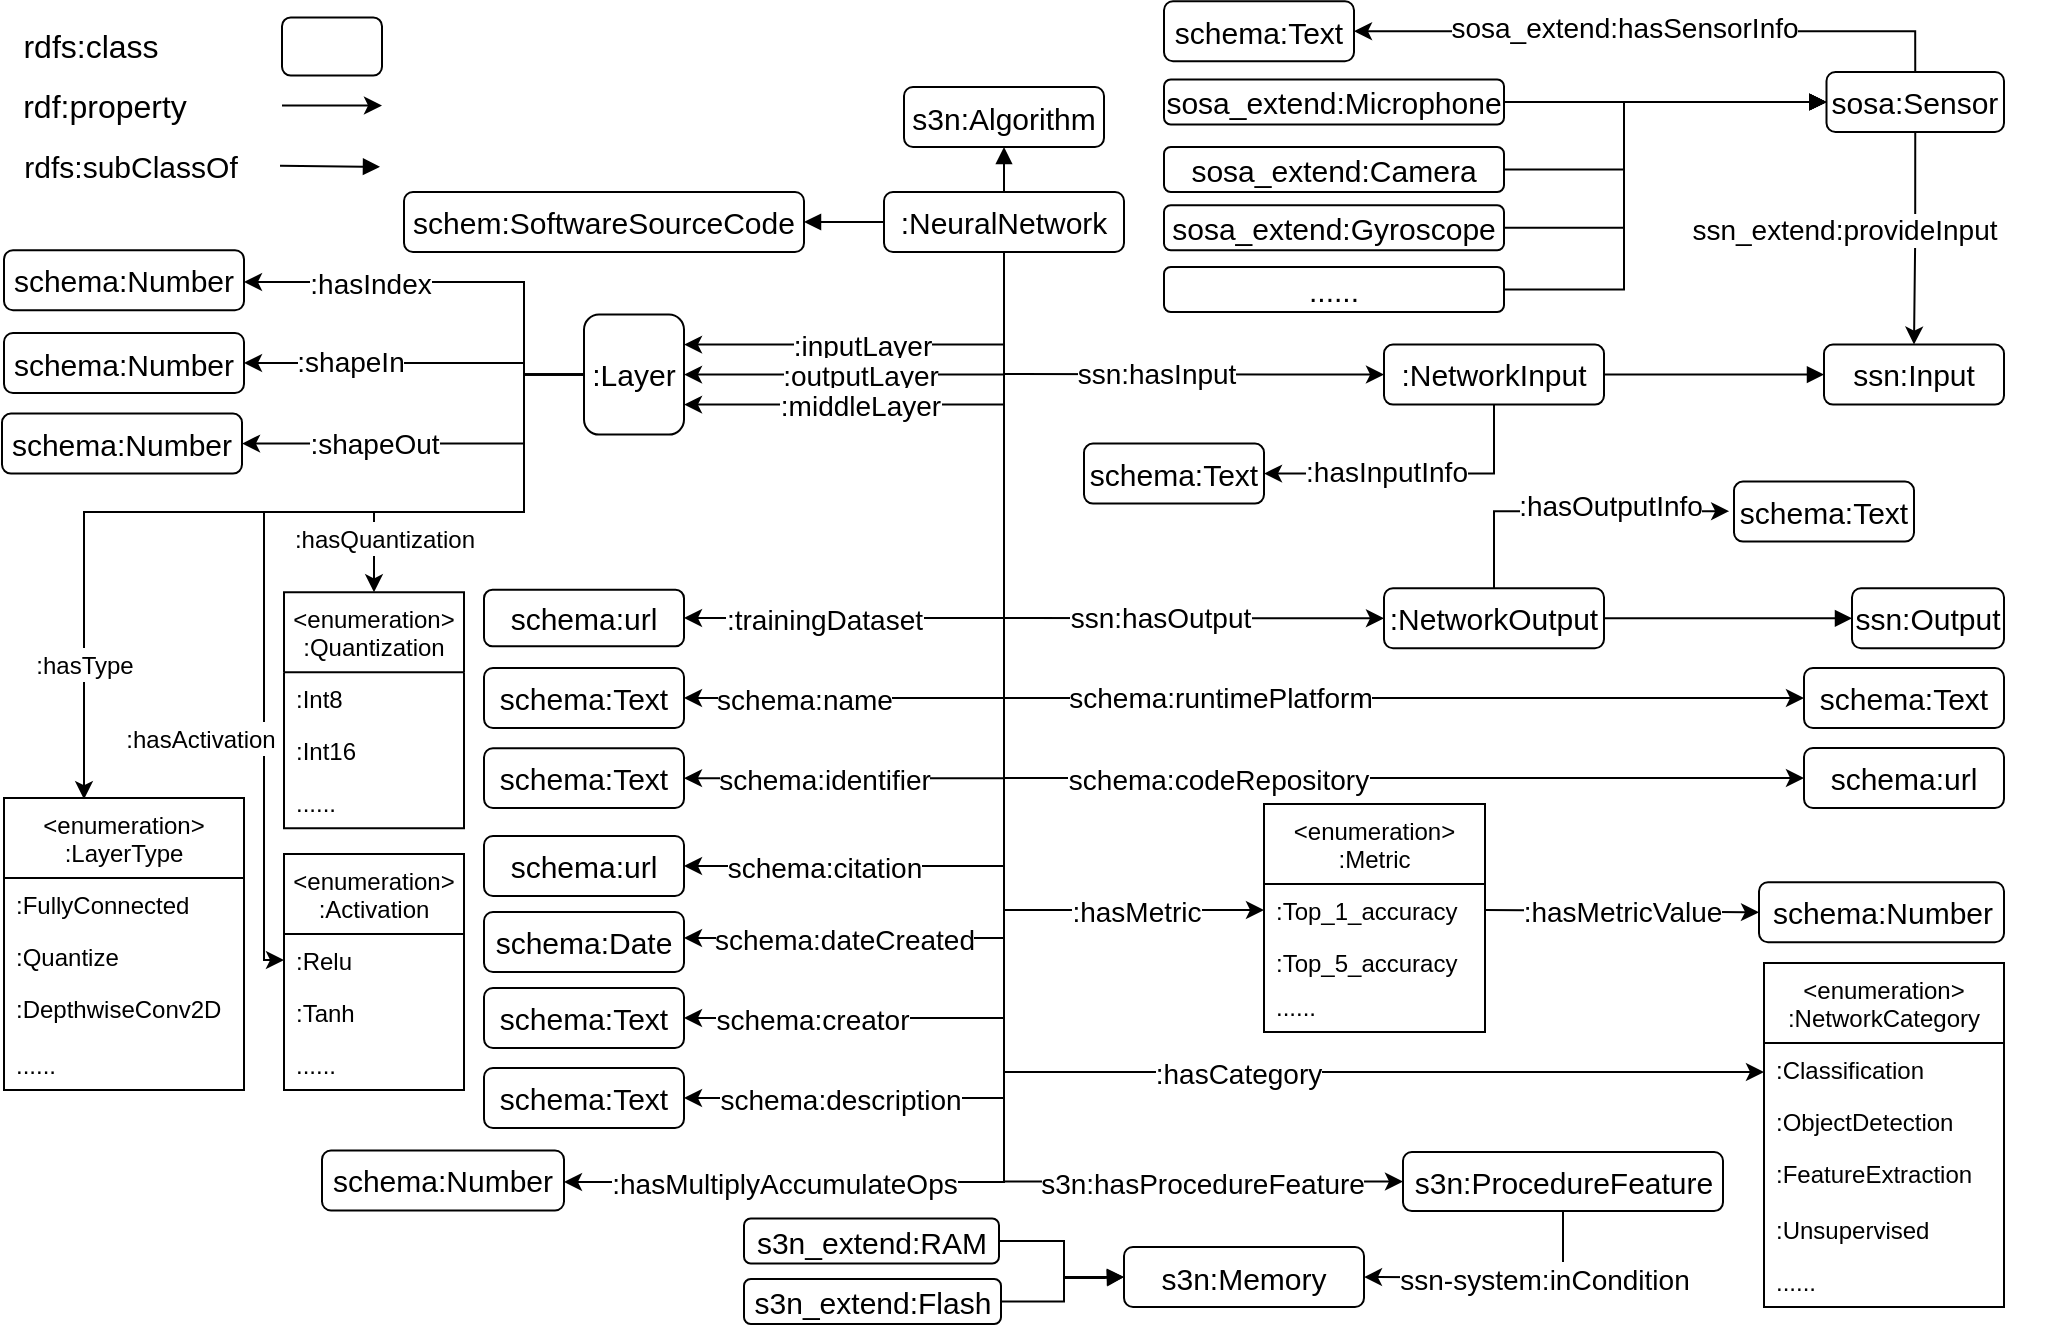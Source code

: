 <mxfile version="15.9.4" type="github">
  <diagram id="uV-LiDX_3luVWXQ_N6UU" name="Page-1">
    <mxGraphModel dx="2555" dy="744" grid="1" gridSize="10" guides="1" tooltips="1" connect="1" arrows="1" fold="1" page="1" pageScale="1" pageWidth="850" pageHeight="1100" math="0" shadow="0">
      <root>
        <mxCell id="0" />
        <mxCell id="1" parent="0" />
        <mxCell id="5j0TbUP-GXuLhpRAQQWD-1" value="s3n:Algorithm" style="rounded=1;whiteSpace=wrap;html=1;fontSize=15;" parent="1" vertex="1">
          <mxGeometry x="10" y="237.51" width="100" height="30" as="geometry" />
        </mxCell>
        <mxCell id="5j0TbUP-GXuLhpRAQQWD-2" value="&lt;font style=&quot;font-size: 14px&quot;&gt;schema:name&lt;/font&gt;" style="edgeStyle=orthogonalEdgeStyle;rounded=0;orthogonalLoop=1;jettySize=auto;html=1;exitX=0.5;exitY=1;exitDx=0;exitDy=0;fontSize=15;entryX=1;entryY=0.5;entryDx=0;entryDy=0;" parent="1" target="5j0TbUP-GXuLhpRAQQWD-20" edge="1">
          <mxGeometry x="0.671" relative="1" as="geometry">
            <mxPoint x="-90" y="503" as="targetPoint" />
            <Array as="points">
              <mxPoint x="60" y="543" />
            </Array>
            <mxPoint as="offset" />
            <mxPoint x="60" y="338.0" as="sourcePoint" />
          </mxGeometry>
        </mxCell>
        <mxCell id="5j0TbUP-GXuLhpRAQQWD-3" value="&lt;font style=&quot;font-size: 14px&quot;&gt;:trainingDataset&lt;/font&gt;" style="edgeStyle=orthogonalEdgeStyle;rounded=0;orthogonalLoop=1;jettySize=auto;html=1;exitX=0.5;exitY=1;exitDx=0;exitDy=0;entryX=1;entryY=0.5;entryDx=0;entryDy=0;fontSize=15;" parent="1" target="5j0TbUP-GXuLhpRAQQWD-21" edge="1">
          <mxGeometry x="0.569" relative="1" as="geometry">
            <mxPoint x="60" y="748" as="targetPoint" />
            <mxPoint as="offset" />
            <mxPoint x="60" y="338.0" as="sourcePoint" />
            <Array as="points">
              <mxPoint x="60" y="503" />
            </Array>
          </mxGeometry>
        </mxCell>
        <mxCell id="5j0TbUP-GXuLhpRAQQWD-5" value="&lt;font style=&quot;font-size: 14px&quot;&gt;:inputLayer&lt;/font&gt;" style="edgeStyle=orthogonalEdgeStyle;rounded=0;orthogonalLoop=1;jettySize=auto;html=1;exitX=0.5;exitY=1;exitDx=0;exitDy=0;entryX=1;entryY=0.25;entryDx=0;entryDy=0;fontSize=15;" parent="1" source="5j0TbUP-GXuLhpRAQQWD-15" target="5j0TbUP-GXuLhpRAQQWD-17" edge="1">
          <mxGeometry x="0.135" relative="1" as="geometry">
            <mxPoint as="offset" />
          </mxGeometry>
        </mxCell>
        <mxCell id="5j0TbUP-GXuLhpRAQQWD-6" value="&lt;font style=&quot;font-size: 14px&quot;&gt;:outputLayer&lt;/font&gt;" style="edgeStyle=orthogonalEdgeStyle;rounded=0;orthogonalLoop=1;jettySize=auto;html=1;exitX=0.5;exitY=1;exitDx=0;exitDy=0;entryX=1;entryY=0.5;entryDx=0;entryDy=0;fontSize=15;" parent="1" source="5j0TbUP-GXuLhpRAQQWD-15" target="5j0TbUP-GXuLhpRAQQWD-17" edge="1">
          <mxGeometry x="0.2" relative="1" as="geometry">
            <mxPoint x="-250" y="400" as="targetPoint" />
            <mxPoint as="offset" />
          </mxGeometry>
        </mxCell>
        <mxCell id="5j0TbUP-GXuLhpRAQQWD-7" value="&lt;font style=&quot;font-size: 14px&quot;&gt;:middleLayer&lt;/font&gt;" style="edgeStyle=orthogonalEdgeStyle;rounded=0;orthogonalLoop=1;jettySize=auto;html=1;exitX=0.5;exitY=1;exitDx=0;exitDy=0;entryX=1;entryY=0.75;entryDx=0;entryDy=0;fontSize=15;" parent="1" source="5j0TbUP-GXuLhpRAQQWD-15" target="5j0TbUP-GXuLhpRAQQWD-17" edge="1">
          <mxGeometry x="0.256" relative="1" as="geometry">
            <mxPoint as="offset" />
          </mxGeometry>
        </mxCell>
        <mxCell id="5j0TbUP-GXuLhpRAQQWD-11" value="&lt;font style=&quot;font-size: 14px&quot;&gt;s3n:hasProcedureFeature&lt;/font&gt;" style="edgeStyle=orthogonalEdgeStyle;rounded=0;orthogonalLoop=1;jettySize=auto;html=1;exitX=0.5;exitY=1;exitDx=0;exitDy=0;fontSize=15;endArrow=classic;endFill=1;entryX=0;entryY=0.5;entryDx=0;entryDy=0;" parent="1" source="5j0TbUP-GXuLhpRAQQWD-15" target="5j0TbUP-GXuLhpRAQQWD-171" edge="1">
          <mxGeometry x="0.696" relative="1" as="geometry">
            <mxPoint x="190" y="820" as="targetPoint" />
            <mxPoint as="offset" />
          </mxGeometry>
        </mxCell>
        <mxCell id="5j0TbUP-GXuLhpRAQQWD-12" style="edgeStyle=orthogonalEdgeStyle;rounded=0;orthogonalLoop=1;jettySize=auto;html=1;exitX=0.5;exitY=0;exitDx=0;exitDy=0;entryX=0.5;entryY=1;entryDx=0;entryDy=0;fontSize=15;endArrow=block;endFill=1;" parent="1" source="5j0TbUP-GXuLhpRAQQWD-15" target="5j0TbUP-GXuLhpRAQQWD-1" edge="1">
          <mxGeometry relative="1" as="geometry">
            <Array as="points">
              <mxPoint x="60" y="280" />
              <mxPoint x="60" y="280" />
            </Array>
          </mxGeometry>
        </mxCell>
        <mxCell id="1VmDpu4pkAnbtlpNZlza-61" style="edgeStyle=orthogonalEdgeStyle;rounded=0;orthogonalLoop=1;jettySize=auto;html=1;exitX=0.5;exitY=1;exitDx=0;exitDy=0;entryX=0;entryY=0.5;entryDx=0;entryDy=0;" parent="1" source="5j0TbUP-GXuLhpRAQQWD-15" target="1VmDpu4pkAnbtlpNZlza-60" edge="1">
          <mxGeometry relative="1" as="geometry" />
        </mxCell>
        <mxCell id="1VmDpu4pkAnbtlpNZlza-62" value="&lt;font style=&quot;font-size: 14px&quot;&gt;schema:runtimePlatform&lt;/font&gt;" style="edgeLabel;html=1;align=center;verticalAlign=middle;resizable=0;points=[];" parent="1VmDpu4pkAnbtlpNZlza-61" vertex="1" connectable="0">
          <mxGeometry x="0.662" y="-2" relative="1" as="geometry">
            <mxPoint x="-187" y="-2" as="offset" />
          </mxGeometry>
        </mxCell>
        <mxCell id="5j0TbUP-GXuLhpRAQQWD-15" value=":NeuralNetwork" style="rounded=1;whiteSpace=wrap;html=1;fontSize=15;" parent="1" vertex="1">
          <mxGeometry y="290" width="120" height="30" as="geometry" />
        </mxCell>
        <mxCell id="1VmDpu4pkAnbtlpNZlza-74" value="" style="edgeStyle=orthogonalEdgeStyle;rounded=0;orthogonalLoop=1;jettySize=auto;html=1;exitX=0;exitY=0.5;exitDx=0;exitDy=0;entryX=0.5;entryY=0;entryDx=0;entryDy=0;fontSize=14;" parent="1" source="5j0TbUP-GXuLhpRAQQWD-17" target="1VmDpu4pkAnbtlpNZlza-30" edge="1">
          <mxGeometry x="-0.066" y="100" relative="1" as="geometry">
            <Array as="points">
              <mxPoint x="-180" y="381" />
              <mxPoint x="-180" y="450" />
              <mxPoint x="-255" y="450" />
            </Array>
            <mxPoint as="offset" />
          </mxGeometry>
        </mxCell>
        <mxCell id="1VmDpu4pkAnbtlpNZlza-75" style="edgeStyle=orthogonalEdgeStyle;rounded=0;orthogonalLoop=1;jettySize=auto;html=1;exitX=0;exitY=0.5;exitDx=0;exitDy=0;fontSize=14;entryX=0.337;entryY=0.004;entryDx=0;entryDy=0;entryPerimeter=0;" parent="1" source="5j0TbUP-GXuLhpRAQQWD-17" target="1VmDpu4pkAnbtlpNZlza-34" edge="1">
          <mxGeometry relative="1" as="geometry">
            <mxPoint x="-360" y="570" as="targetPoint" />
            <Array as="points">
              <mxPoint x="-180" y="381" />
              <mxPoint x="-180" y="450" />
              <mxPoint x="-400" y="450" />
              <mxPoint x="-400" y="594" />
            </Array>
            <mxPoint x="-150" y="351.31" as="sourcePoint" />
          </mxGeometry>
        </mxCell>
        <mxCell id="1VmDpu4pkAnbtlpNZlza-79" value="&lt;font style=&quot;font-size: 12px&quot;&gt;:hasType&lt;/font&gt;" style="edgeLabel;html=1;align=center;verticalAlign=middle;resizable=0;points=[];fontSize=14;" parent="1VmDpu4pkAnbtlpNZlza-75" vertex="1" connectable="0">
          <mxGeometry x="0.618" y="-1" relative="1" as="geometry">
            <mxPoint x="1" y="20" as="offset" />
          </mxGeometry>
        </mxCell>
        <mxCell id="1VmDpu4pkAnbtlpNZlza-76" style="edgeStyle=orthogonalEdgeStyle;rounded=0;orthogonalLoop=1;jettySize=auto;html=1;exitX=0;exitY=0.5;exitDx=0;exitDy=0;entryX=0;entryY=0.5;entryDx=0;entryDy=0;fontSize=14;" parent="1" source="5j0TbUP-GXuLhpRAQQWD-17" target="1VmDpu4pkAnbtlpNZlza-17" edge="1">
          <mxGeometry relative="1" as="geometry">
            <Array as="points">
              <mxPoint x="-180" y="381" />
              <mxPoint x="-180" y="450" />
              <mxPoint x="-310" y="450" />
              <mxPoint x="-310" y="674" />
            </Array>
            <mxPoint x="-150" y="351.31" as="sourcePoint" />
          </mxGeometry>
        </mxCell>
        <mxCell id="1VmDpu4pkAnbtlpNZlza-80" value="&lt;font style=&quot;font-size: 12px&quot;&gt;:hasActivation&lt;/font&gt;" style="edgeLabel;html=1;align=center;verticalAlign=middle;resizable=0;points=[];fontSize=14;" parent="1VmDpu4pkAnbtlpNZlza-76" vertex="1" connectable="0">
          <mxGeometry x="0.345" y="-2" relative="1" as="geometry">
            <mxPoint x="-30" y="30" as="offset" />
          </mxGeometry>
        </mxCell>
        <mxCell id="5j0TbUP-GXuLhpRAQQWD-17" value=":Layer" style="rounded=1;whiteSpace=wrap;html=1;fontSize=15;" parent="1" vertex="1">
          <mxGeometry x="-150" y="351.31" width="50" height="60" as="geometry" />
        </mxCell>
        <mxCell id="5j0TbUP-GXuLhpRAQQWD-20" value="schema:Text" style="rounded=1;whiteSpace=wrap;html=1;fontSize=15;" parent="1" vertex="1">
          <mxGeometry x="-200" y="528" width="100" height="30" as="geometry" />
        </mxCell>
        <mxCell id="5j0TbUP-GXuLhpRAQQWD-21" value="schema:url" style="rounded=1;whiteSpace=wrap;html=1;fontSize=15;" parent="1" vertex="1">
          <mxGeometry x="-200" y="488.88" width="100" height="28.25" as="geometry" />
        </mxCell>
        <mxCell id="5j0TbUP-GXuLhpRAQQWD-23" style="edgeStyle=orthogonalEdgeStyle;rounded=0;orthogonalLoop=1;jettySize=auto;html=1;exitX=0.5;exitY=1;exitDx=0;exitDy=0;fontSize=15;" parent="1" edge="1">
          <mxGeometry relative="1" as="geometry">
            <mxPoint x="571" y="516.25" as="sourcePoint" />
            <mxPoint x="571" y="516.25" as="targetPoint" />
          </mxGeometry>
        </mxCell>
        <mxCell id="5j0TbUP-GXuLhpRAQQWD-24" value="" style="rounded=1;whiteSpace=wrap;html=1;fontSize=16;" parent="1" vertex="1">
          <mxGeometry x="-301" y="202.75" width="50" height="29" as="geometry" />
        </mxCell>
        <mxCell id="5j0TbUP-GXuLhpRAQQWD-25" value="rdfs:class" style="text;html=1;align=center;verticalAlign=middle;resizable=0;points=[];autosize=1;strokeColor=none;fontSize=16;" parent="1" vertex="1">
          <mxGeometry x="-437" y="207.25" width="80" height="20" as="geometry" />
        </mxCell>
        <mxCell id="5j0TbUP-GXuLhpRAQQWD-26" value="rdf:property" style="text;html=1;align=center;verticalAlign=middle;resizable=0;points=[];autosize=1;strokeColor=none;fontSize=16;" parent="1" vertex="1">
          <mxGeometry x="-440" y="237.25" width="100" height="20" as="geometry" />
        </mxCell>
        <mxCell id="5j0TbUP-GXuLhpRAQQWD-27" value="" style="endArrow=classic;html=1;fontSize=16;" parent="1" edge="1">
          <mxGeometry width="50" height="50" relative="1" as="geometry">
            <mxPoint x="-301" y="246.75" as="sourcePoint" />
            <mxPoint x="-251" y="246.75" as="targetPoint" />
            <Array as="points">
              <mxPoint x="-291" y="246.75" />
            </Array>
          </mxGeometry>
        </mxCell>
        <mxCell id="5j0TbUP-GXuLhpRAQQWD-28" value="" style="endArrow=block;html=1;fontSize=16;endFill=1;" parent="1" edge="1">
          <mxGeometry width="50" height="50" relative="1" as="geometry">
            <mxPoint x="-302" y="276.91" as="sourcePoint" />
            <mxPoint x="-252" y="277.41" as="targetPoint" />
          </mxGeometry>
        </mxCell>
        <mxCell id="5j0TbUP-GXuLhpRAQQWD-32" value="rdfs:subClassOf" style="text;html=1;align=center;verticalAlign=middle;resizable=0;points=[];autosize=1;strokeColor=none;fontSize=15;" parent="1" vertex="1">
          <mxGeometry x="-437" y="267.25" width="120" height="20" as="geometry" />
        </mxCell>
        <mxCell id="5j0TbUP-GXuLhpRAQQWD-33" value="ssn:Input" style="rounded=1;whiteSpace=wrap;html=1;fontSize=15;" parent="1" vertex="1">
          <mxGeometry x="470" y="366.31" width="90" height="30" as="geometry" />
        </mxCell>
        <mxCell id="5j0TbUP-GXuLhpRAQQWD-34" value="ssn:Output" style="rounded=1;whiteSpace=wrap;html=1;fontSize=15;" parent="1" vertex="1">
          <mxGeometry x="484" y="488.13" width="76" height="30" as="geometry" />
        </mxCell>
        <mxCell id="5j0TbUP-GXuLhpRAQQWD-35" style="edgeStyle=orthogonalEdgeStyle;rounded=0;orthogonalLoop=1;jettySize=auto;html=1;exitX=1;exitY=0.5;exitDx=0;exitDy=0;entryX=0;entryY=0.5;entryDx=0;entryDy=0;endArrow=block;endFill=1;" parent="1" source="5j0TbUP-GXuLhpRAQQWD-36" target="5j0TbUP-GXuLhpRAQQWD-33" edge="1">
          <mxGeometry relative="1" as="geometry">
            <mxPoint x="465" y="380.31" as="targetPoint" />
            <Array as="points">
              <mxPoint x="413" y="381" />
              <mxPoint x="484" y="381" />
            </Array>
          </mxGeometry>
        </mxCell>
        <mxCell id="5j0TbUP-GXuLhpRAQQWD-178" style="edgeStyle=orthogonalEdgeStyle;rounded=0;orthogonalLoop=1;jettySize=auto;html=1;exitX=0.5;exitY=1;exitDx=0;exitDy=0;entryX=1;entryY=0.5;entryDx=0;entryDy=0;" parent="1" source="5j0TbUP-GXuLhpRAQQWD-36" target="5j0TbUP-GXuLhpRAQQWD-61" edge="1">
          <mxGeometry relative="1" as="geometry">
            <Array as="points">
              <mxPoint x="305" y="431" />
            </Array>
            <mxPoint x="290" y="433.5" as="targetPoint" />
          </mxGeometry>
        </mxCell>
        <mxCell id="5j0TbUP-GXuLhpRAQQWD-179" value="&lt;font style=&quot;font-size: 14px&quot;&gt;:hasInputInfo&lt;/font&gt;" style="edgeLabel;html=1;align=center;verticalAlign=middle;resizable=0;points=[];" parent="5j0TbUP-GXuLhpRAQQWD-178" vertex="1" connectable="0">
          <mxGeometry x="0.06" y="1" relative="1" as="geometry">
            <mxPoint x="-10" y="-2" as="offset" />
          </mxGeometry>
        </mxCell>
        <mxCell id="5j0TbUP-GXuLhpRAQQWD-36" value=":NetworkInput" style="rounded=1;whiteSpace=wrap;html=1;fontSize=15;" parent="1" vertex="1">
          <mxGeometry x="250" y="366.31" width="110" height="30" as="geometry" />
        </mxCell>
        <mxCell id="5j0TbUP-GXuLhpRAQQWD-37" style="edgeStyle=orthogonalEdgeStyle;rounded=0;orthogonalLoop=1;jettySize=auto;html=1;exitX=1;exitY=0.5;exitDx=0;exitDy=0;endArrow=block;endFill=1;entryX=0;entryY=0.5;entryDx=0;entryDy=0;" parent="1" source="5j0TbUP-GXuLhpRAQQWD-38" target="5j0TbUP-GXuLhpRAQQWD-34" edge="1">
          <mxGeometry relative="1" as="geometry">
            <Array as="points" />
            <mxPoint x="640" y="536.5" as="targetPoint" />
          </mxGeometry>
        </mxCell>
        <mxCell id="5j0TbUP-GXuLhpRAQQWD-181" style="edgeStyle=orthogonalEdgeStyle;rounded=0;orthogonalLoop=1;jettySize=auto;html=1;exitX=0.5;exitY=0;exitDx=0;exitDy=0;entryX=-0.027;entryY=0.493;entryDx=0;entryDy=0;entryPerimeter=0;" parent="1" source="5j0TbUP-GXuLhpRAQQWD-38" target="5j0TbUP-GXuLhpRAQQWD-64" edge="1">
          <mxGeometry relative="1" as="geometry">
            <Array as="points">
              <mxPoint x="305" y="450" />
            </Array>
          </mxGeometry>
        </mxCell>
        <mxCell id="5j0TbUP-GXuLhpRAQQWD-182" value="&lt;font style=&quot;font-size: 14px&quot;&gt;:hasOutputInfo&lt;/font&gt;" style="edgeLabel;html=1;align=center;verticalAlign=middle;resizable=0;points=[];" parent="5j0TbUP-GXuLhpRAQQWD-181" vertex="1" connectable="0">
          <mxGeometry x="-0.257" y="-1" relative="1" as="geometry">
            <mxPoint x="38" y="-4" as="offset" />
          </mxGeometry>
        </mxCell>
        <mxCell id="5j0TbUP-GXuLhpRAQQWD-38" value=":NetworkOutput" style="rounded=1;whiteSpace=wrap;html=1;fontSize=15;" parent="1" vertex="1">
          <mxGeometry x="250" y="488.13" width="110" height="30" as="geometry" />
        </mxCell>
        <mxCell id="5j0TbUP-GXuLhpRAQQWD-39" style="edgeStyle=orthogonalEdgeStyle;rounded=0;orthogonalLoop=1;jettySize=auto;html=1;entryX=1;entryY=0.5;entryDx=0;entryDy=0;" parent="1" target="5j0TbUP-GXuLhpRAQQWD-47" edge="1">
          <mxGeometry relative="1" as="geometry">
            <Array as="points">
              <mxPoint x="-180" y="381" />
              <mxPoint x="-180" y="376" />
              <mxPoint x="-282" y="376" />
            </Array>
            <mxPoint x="-180" y="376" as="sourcePoint" />
          </mxGeometry>
        </mxCell>
        <mxCell id="5j0TbUP-GXuLhpRAQQWD-40" value="&lt;font style=&quot;font-size: 14px&quot;&gt;:shapeIn&lt;/font&gt;" style="edgeLabel;html=1;align=center;verticalAlign=middle;resizable=0;points=[];" parent="5j0TbUP-GXuLhpRAQQWD-39" vertex="1" connectable="0">
          <mxGeometry x="0.41" relative="1" as="geometry">
            <mxPoint x="8" y="-1" as="offset" />
          </mxGeometry>
        </mxCell>
        <mxCell id="5j0TbUP-GXuLhpRAQQWD-41" value="" style="edgeStyle=orthogonalEdgeStyle;rounded=0;orthogonalLoop=1;jettySize=auto;html=1;entryX=1;entryY=0.5;entryDx=0;entryDy=0;exitX=0;exitY=0.5;exitDx=0;exitDy=0;" parent="1" target="5j0TbUP-GXuLhpRAQQWD-48" edge="1" source="5j0TbUP-GXuLhpRAQQWD-17">
          <mxGeometry x="0.538" relative="1" as="geometry">
            <Array as="points">
              <mxPoint x="-180" y="381" />
              <mxPoint x="-180" y="416" />
            </Array>
            <mxPoint as="offset" />
            <mxPoint x="-171" y="381" as="sourcePoint" />
          </mxGeometry>
        </mxCell>
        <mxCell id="5j0TbUP-GXuLhpRAQQWD-42" value="&lt;font style=&quot;font-size: 14px&quot;&gt;:shapeOut&lt;/font&gt;" style="edgeLabel;html=1;align=center;verticalAlign=middle;resizable=0;points=[];" parent="5j0TbUP-GXuLhpRAQQWD-41" vertex="1" connectable="0">
          <mxGeometry x="0.287" relative="1" as="geometry">
            <mxPoint x="-8" as="offset" />
          </mxGeometry>
        </mxCell>
        <mxCell id="5j0TbUP-GXuLhpRAQQWD-47" value="schema:Number" style="rounded=1;whiteSpace=wrap;html=1;fontSize=15;" parent="1" vertex="1">
          <mxGeometry x="-440" y="360.5" width="120" height="30" as="geometry" />
        </mxCell>
        <mxCell id="5j0TbUP-GXuLhpRAQQWD-48" value="schema:Number" style="rounded=1;whiteSpace=wrap;html=1;fontSize=15;" parent="1" vertex="1">
          <mxGeometry x="-441" y="400.81" width="120" height="30" as="geometry" />
        </mxCell>
        <mxCell id="5j0TbUP-GXuLhpRAQQWD-61" value="schema:Text" style="rounded=1;whiteSpace=wrap;html=1;fontSize=15;" parent="1" vertex="1">
          <mxGeometry x="100" y="415.81" width="90" height="30" as="geometry" />
        </mxCell>
        <mxCell id="5j0TbUP-GXuLhpRAQQWD-64" value="schema:Text" style="rounded=1;whiteSpace=wrap;html=1;fontSize=15;" parent="1" vertex="1">
          <mxGeometry x="425" y="434.81" width="90" height="30" as="geometry" />
        </mxCell>
        <mxCell id="5j0TbUP-GXuLhpRAQQWD-66" value="schema:Number" style="rounded=1;whiteSpace=wrap;html=1;fontSize=15;" parent="1" vertex="1">
          <mxGeometry x="-440" y="319.12" width="120" height="30" as="geometry" />
        </mxCell>
        <mxCell id="5j0TbUP-GXuLhpRAQQWD-67" style="edgeStyle=orthogonalEdgeStyle;rounded=0;orthogonalLoop=1;jettySize=auto;html=1;exitX=0;exitY=0.5;exitDx=0;exitDy=0;" parent="1" target="5j0TbUP-GXuLhpRAQQWD-66" edge="1" source="5j0TbUP-GXuLhpRAQQWD-17">
          <mxGeometry relative="1" as="geometry">
            <Array as="points">
              <mxPoint x="-180" y="381" />
              <mxPoint x="-180" y="335" />
            </Array>
            <mxPoint x="-171" y="381" as="sourcePoint" />
            <mxPoint x="-220" y="250.5" as="targetPoint" />
          </mxGeometry>
        </mxCell>
        <mxCell id="5j0TbUP-GXuLhpRAQQWD-68" value="&lt;font style=&quot;font-size: 14px&quot;&gt;:hasIndex&lt;/font&gt;" style="edgeLabel;html=1;align=center;verticalAlign=middle;resizable=0;points=[];" parent="5j0TbUP-GXuLhpRAQQWD-67" vertex="1" connectable="0">
          <mxGeometry x="0.41" relative="1" as="geometry">
            <mxPoint x="-1" y="1" as="offset" />
          </mxGeometry>
        </mxCell>
        <mxCell id="5j0TbUP-GXuLhpRAQQWD-103" value="schema:Text" style="rounded=1;whiteSpace=wrap;html=1;fontSize=15;" parent="1" vertex="1">
          <mxGeometry x="140" y="194.63" width="95" height="30" as="geometry" />
        </mxCell>
        <mxCell id="5j0TbUP-GXuLhpRAQQWD-112" value="&lt;font style=&quot;font-size: 14px&quot;&gt;:hasMetric&lt;/font&gt;" style="edgeStyle=orthogonalEdgeStyle;rounded=0;orthogonalLoop=1;jettySize=auto;html=1;exitX=0.5;exitY=1;exitDx=0;exitDy=0;entryX=0;entryY=0.5;entryDx=0;entryDy=0;fontSize=15;" parent="1" target="1VmDpu4pkAnbtlpNZlza-41" edge="1">
          <mxGeometry x="0.709" relative="1" as="geometry">
            <mxPoint as="offset" />
            <mxPoint x="60" y="338" as="sourcePoint" />
            <Array as="points">
              <mxPoint x="60" y="649" />
            </Array>
            <mxPoint x="259.5" y="653" as="targetPoint" />
          </mxGeometry>
        </mxCell>
        <mxCell id="5j0TbUP-GXuLhpRAQQWD-114" value="&lt;font style=&quot;font-size: 14px&quot;&gt;:hasMetricValue&lt;/font&gt;" style="endArrow=classic;html=1;rounded=0;entryX=0;entryY=0.5;entryDx=0;entryDy=0;exitX=1;exitY=0.5;exitDx=0;exitDy=0;startArrow=none;" parent="1" source="1VmDpu4pkAnbtlpNZlza-41" target="5j0TbUP-GXuLhpRAQQWD-115" edge="1">
          <mxGeometry width="50" height="50" relative="1" as="geometry">
            <mxPoint x="419.5" y="591.13" as="sourcePoint" />
            <mxPoint x="576.68" y="628.45" as="targetPoint" />
          </mxGeometry>
        </mxCell>
        <mxCell id="5j0TbUP-GXuLhpRAQQWD-115" value="schema:Number" style="rounded=1;whiteSpace=wrap;html=1;fontSize=15;" parent="1" vertex="1">
          <mxGeometry x="437.5" y="635.13" width="122.5" height="30" as="geometry" />
        </mxCell>
        <mxCell id="5j0TbUP-GXuLhpRAQQWD-121" value="&lt;font style=&quot;font-size: 14px&quot;&gt;schema:identifier&lt;/font&gt;" style="edgeStyle=orthogonalEdgeStyle;rounded=0;orthogonalLoop=1;jettySize=auto;html=1;exitX=0.5;exitY=1;exitDx=0;exitDy=0;entryX=1;entryY=0.5;entryDx=0;entryDy=0;fontSize=15;" parent="1" target="5j0TbUP-GXuLhpRAQQWD-122" edge="1">
          <mxGeometry x="0.654" relative="1" as="geometry">
            <mxPoint x="70" y="758" as="targetPoint" />
            <mxPoint as="offset" />
            <mxPoint x="60" y="338.0" as="sourcePoint" />
            <Array as="points">
              <mxPoint x="60" y="583" />
            </Array>
          </mxGeometry>
        </mxCell>
        <mxCell id="5j0TbUP-GXuLhpRAQQWD-122" value="schema:Text" style="rounded=1;whiteSpace=wrap;html=1;fontSize=15;" parent="1" vertex="1">
          <mxGeometry x="-200" y="568.13" width="100" height="29.87" as="geometry" />
        </mxCell>
        <mxCell id="5j0TbUP-GXuLhpRAQQWD-125" value="&lt;font style=&quot;font-size: 14px&quot;&gt;schema:codeRepository&lt;/font&gt;" style="edgeStyle=orthogonalEdgeStyle;rounded=0;orthogonalLoop=1;jettySize=auto;html=1;exitX=0.5;exitY=1;exitDx=0;exitDy=0;entryX=0;entryY=0.5;entryDx=0;entryDy=0;fontSize=15;" parent="1" target="1VmDpu4pkAnbtlpNZlza-84" edge="1">
          <mxGeometry x="0.012" relative="1" as="geometry">
            <mxPoint x="60" y="800" as="targetPoint" />
            <mxPoint as="offset" />
            <mxPoint x="60" y="390" as="sourcePoint" />
            <Array as="points">
              <mxPoint x="60" y="583" />
            </Array>
          </mxGeometry>
        </mxCell>
        <mxCell id="5j0TbUP-GXuLhpRAQQWD-127" value="&lt;font style=&quot;font-size: 14px&quot;&gt;schema:citation&lt;/font&gt;" style="edgeStyle=orthogonalEdgeStyle;rounded=0;orthogonalLoop=1;jettySize=auto;html=1;exitX=0.5;exitY=1;exitDx=0;exitDy=0;entryX=1;entryY=0.5;entryDx=0;entryDy=0;fontSize=15;" parent="1" target="5j0TbUP-GXuLhpRAQQWD-128" edge="1">
          <mxGeometry x="0.61" relative="1" as="geometry">
            <mxPoint x="60" y="838.5" as="targetPoint" />
            <mxPoint as="offset" />
            <mxPoint x="60" y="428.5" as="sourcePoint" />
            <Array as="points">
              <mxPoint x="60" y="627" />
            </Array>
          </mxGeometry>
        </mxCell>
        <mxCell id="5j0TbUP-GXuLhpRAQQWD-128" value="schema:url" style="rounded=1;whiteSpace=wrap;html=1;fontSize=15;" parent="1" vertex="1">
          <mxGeometry x="-200" y="612" width="100" height="30" as="geometry" />
        </mxCell>
        <mxCell id="5j0TbUP-GXuLhpRAQQWD-139" value="&lt;font style=&quot;font-size: 14px&quot;&gt;:hasCategory&lt;/font&gt;" style="edgeStyle=orthogonalEdgeStyle;rounded=0;orthogonalLoop=1;jettySize=auto;html=1;fontSize=15;exitX=0.5;exitY=1;exitDx=0;exitDy=0;" parent="1" source="5j0TbUP-GXuLhpRAQQWD-15" edge="1">
          <mxGeometry x="0.333" relative="1" as="geometry">
            <mxPoint as="offset" />
            <mxPoint x="60" y="340" as="sourcePoint" />
            <Array as="points">
              <mxPoint x="60" y="730" />
              <mxPoint x="280" y="730" />
            </Array>
            <mxPoint x="440" y="730" as="targetPoint" />
          </mxGeometry>
        </mxCell>
        <mxCell id="5j0TbUP-GXuLhpRAQQWD-150" value="&lt;font style=&quot;font-size: 14px&quot;&gt;schema:description&lt;/font&gt;" style="edgeStyle=orthogonalEdgeStyle;rounded=0;orthogonalLoop=1;jettySize=auto;html=1;exitX=0.5;exitY=1;exitDx=0;exitDy=0;entryX=1;entryY=0.5;entryDx=0;entryDy=0;fontSize=15;" parent="1" target="5j0TbUP-GXuLhpRAQQWD-151" edge="1">
          <mxGeometry x="0.632" relative="1" as="geometry">
            <mxPoint x="60" y="888.18" as="targetPoint" />
            <mxPoint as="offset" />
            <mxPoint x="60.0" y="478.18" as="sourcePoint" />
            <Array as="points">
              <mxPoint x="60" y="743" />
            </Array>
          </mxGeometry>
        </mxCell>
        <mxCell id="5j0TbUP-GXuLhpRAQQWD-151" value="schema:Text" style="rounded=1;whiteSpace=wrap;html=1;fontSize=15;" parent="1" vertex="1">
          <mxGeometry x="-200" y="728" width="100" height="30" as="geometry" />
        </mxCell>
        <mxCell id="5j0TbUP-GXuLhpRAQQWD-152" value="&lt;font style=&quot;font-size: 14px&quot;&gt;:hasMultiplyAccumulateOps&lt;/font&gt;" style="edgeStyle=orthogonalEdgeStyle;rounded=0;orthogonalLoop=1;jettySize=auto;html=1;exitX=0.5;exitY=1;exitDx=0;exitDy=0;entryX=1;entryY=0.5;entryDx=0;entryDy=0;fontSize=15;startArrow=none;" parent="1" source="5j0TbUP-GXuLhpRAQQWD-15" target="5j0TbUP-GXuLhpRAQQWD-153" edge="1">
          <mxGeometry x="0.678" relative="1" as="geometry">
            <mxPoint x="60" y="930.31" as="targetPoint" />
            <mxPoint as="offset" />
            <mxPoint x="60.0" y="520.31" as="sourcePoint" />
            <Array as="points">
              <mxPoint x="60" y="785" />
              <mxPoint x="-160" y="785" />
            </Array>
          </mxGeometry>
        </mxCell>
        <mxCell id="5j0TbUP-GXuLhpRAQQWD-153" value="schema:Number" style="rounded=1;whiteSpace=wrap;html=1;fontSize=15;" parent="1" vertex="1">
          <mxGeometry x="-281" y="769.26" width="121" height="30" as="geometry" />
        </mxCell>
        <mxCell id="5j0TbUP-GXuLhpRAQQWD-154" value="&lt;font style=&quot;font-size: 14px&quot;&gt;schema:dateCreated&lt;/font&gt;" style="edgeStyle=orthogonalEdgeStyle;rounded=0;orthogonalLoop=1;jettySize=auto;html=1;exitX=0.5;exitY=1;exitDx=0;exitDy=0;entryX=1;entryY=0.5;entryDx=0;entryDy=0;fontSize=15;" parent="1" edge="1">
          <mxGeometry x="0.364" relative="1" as="geometry">
            <mxPoint x="-100" y="663" as="targetPoint" />
            <mxPoint as="offset" />
            <mxPoint x="60.0" y="571.24" as="sourcePoint" />
            <Array as="points">
              <mxPoint x="60" y="663" />
            </Array>
          </mxGeometry>
        </mxCell>
        <mxCell id="5j0TbUP-GXuLhpRAQQWD-155" value="schema:Date" style="rounded=1;whiteSpace=wrap;html=1;fontSize=15;" parent="1" vertex="1">
          <mxGeometry x="-200" y="650" width="100" height="30" as="geometry" />
        </mxCell>
        <mxCell id="5j0TbUP-GXuLhpRAQQWD-159" value="&lt;font style=&quot;font-size: 14px&quot;&gt;schema:creator&lt;/font&gt;" style="edgeStyle=orthogonalEdgeStyle;rounded=0;orthogonalLoop=1;jettySize=auto;html=1;exitX=0.5;exitY=1;exitDx=0;exitDy=0;entryX=1;entryY=0.5;entryDx=0;entryDy=0;fontSize=15;" parent="1" target="5j0TbUP-GXuLhpRAQQWD-160" edge="1">
          <mxGeometry x="0.462" relative="1" as="geometry">
            <mxPoint x="60" y="1036.99" as="targetPoint" />
            <mxPoint as="offset" />
            <mxPoint x="60.0" y="626.99" as="sourcePoint" />
            <Array as="points">
              <mxPoint x="60" y="703" />
            </Array>
          </mxGeometry>
        </mxCell>
        <mxCell id="5j0TbUP-GXuLhpRAQQWD-160" value="schema:Text" style="rounded=1;whiteSpace=wrap;html=1;fontSize=15;" parent="1" vertex="1">
          <mxGeometry x="-200" y="688" width="100" height="30" as="geometry" />
        </mxCell>
        <mxCell id="5j0TbUP-GXuLhpRAQQWD-170" value="&lt;font style=&quot;font-size: 14px&quot;&gt;ssn-system:inCondition&lt;/font&gt;" style="edgeStyle=orthogonalEdgeStyle;rounded=0;orthogonalLoop=1;jettySize=auto;html=1;exitX=0.5;exitY=1;exitDx=0;exitDy=0;fontSize=15;endArrow=classic;endFill=1;entryX=1;entryY=0.5;entryDx=0;entryDy=0;" parent="1" source="5j0TbUP-GXuLhpRAQQWD-171" target="5j0TbUP-GXuLhpRAQQWD-173" edge="1">
          <mxGeometry x="-0.035" relative="1" as="geometry">
            <mxPoint as="offset" />
            <Array as="points">
              <mxPoint x="340" y="833" />
              <mxPoint x="360" y="833" />
            </Array>
            <mxPoint x="202" y="832.51" as="targetPoint" />
          </mxGeometry>
        </mxCell>
        <mxCell id="5j0TbUP-GXuLhpRAQQWD-171" value="s3n:ProcedureFeature" style="rounded=1;whiteSpace=wrap;html=1;fontSize=15;" parent="1" vertex="1">
          <mxGeometry x="259.5" y="770" width="160" height="29.51" as="geometry" />
        </mxCell>
        <mxCell id="5j0TbUP-GXuLhpRAQQWD-173" value="s3n:Memory" style="rounded=1;whiteSpace=wrap;html=1;fontSize=15;" parent="1" vertex="1">
          <mxGeometry x="120" y="817.51" width="120" height="30" as="geometry" />
        </mxCell>
        <mxCell id="FzwoWbokzsxUjmKKiH4t-3" value="s3n_extend:Flash" style="rounded=1;whiteSpace=wrap;html=1;fontSize=15;" parent="1" vertex="1">
          <mxGeometry x="-70" y="833.51" width="128.5" height="22.49" as="geometry" />
        </mxCell>
        <mxCell id="FzwoWbokzsxUjmKKiH4t-5" value="s3n_extend:RAM" style="rounded=1;whiteSpace=wrap;html=1;fontSize=15;" parent="1" vertex="1">
          <mxGeometry x="-70" y="803.26" width="127.5" height="22.49" as="geometry" />
        </mxCell>
        <mxCell id="FzwoWbokzsxUjmKKiH4t-8" style="edgeStyle=orthogonalEdgeStyle;rounded=0;orthogonalLoop=1;jettySize=auto;html=1;endArrow=block;endFill=1;entryX=0;entryY=0.5;entryDx=0;entryDy=0;" parent="1" source="FzwoWbokzsxUjmKKiH4t-5" target="5j0TbUP-GXuLhpRAQQWD-173" edge="1">
          <mxGeometry relative="1" as="geometry">
            <mxPoint x="387.5" y="655" as="targetPoint" />
            <mxPoint x="508" y="655.26" as="sourcePoint" />
            <Array as="points">
              <mxPoint x="90" y="815" />
              <mxPoint x="90" y="833" />
              <mxPoint x="110" y="833" />
            </Array>
          </mxGeometry>
        </mxCell>
        <mxCell id="FzwoWbokzsxUjmKKiH4t-9" style="edgeStyle=orthogonalEdgeStyle;rounded=0;orthogonalLoop=1;jettySize=auto;html=1;endArrow=block;endFill=1;entryX=0;entryY=0.5;entryDx=0;entryDy=0;exitX=1;exitY=0.5;exitDx=0;exitDy=0;" parent="1" source="FzwoWbokzsxUjmKKiH4t-3" target="5j0TbUP-GXuLhpRAQQWD-173" edge="1">
          <mxGeometry relative="1" as="geometry">
            <mxPoint x="120" y="842.51" as="targetPoint" />
            <mxPoint x="68.5" y="824.543" as="sourcePoint" />
            <Array as="points">
              <mxPoint x="90" y="845" />
              <mxPoint x="90" y="832" />
            </Array>
          </mxGeometry>
        </mxCell>
        <mxCell id="1VmDpu4pkAnbtlpNZlza-16" value="&lt;enumeration&gt;&#xa;:Activation" style="swimlane;fontStyle=0;childLayout=stackLayout;horizontal=1;startSize=40;fillColor=none;horizontalStack=0;resizeParent=1;resizeParentMax=0;resizeLast=0;collapsible=1;marginBottom=0;" parent="1" vertex="1">
          <mxGeometry x="-300" y="621" width="90" height="118" as="geometry">
            <mxRectangle x="-615" y="448.38" width="110" height="26" as="alternateBounds" />
          </mxGeometry>
        </mxCell>
        <mxCell id="1VmDpu4pkAnbtlpNZlza-17" value=":Relu" style="text;strokeColor=none;fillColor=none;align=left;verticalAlign=top;spacingLeft=4;spacingRight=4;overflow=hidden;rotatable=0;points=[[0,0.5],[1,0.5]];portConstraint=eastwest;" parent="1VmDpu4pkAnbtlpNZlza-16" vertex="1">
          <mxGeometry y="40" width="90" height="26" as="geometry" />
        </mxCell>
        <mxCell id="1VmDpu4pkAnbtlpNZlza-18" value=":Tanh" style="text;strokeColor=none;fillColor=none;align=left;verticalAlign=top;spacingLeft=4;spacingRight=4;overflow=hidden;rotatable=0;points=[[0,0.5],[1,0.5]];portConstraint=eastwest;" parent="1VmDpu4pkAnbtlpNZlza-16" vertex="1">
          <mxGeometry y="66" width="90" height="26" as="geometry" />
        </mxCell>
        <mxCell id="1VmDpu4pkAnbtlpNZlza-19" value="......" style="text;strokeColor=none;fillColor=none;align=left;verticalAlign=top;spacingLeft=4;spacingRight=4;overflow=hidden;rotatable=0;points=[[0,0.5],[1,0.5]];portConstraint=eastwest;" parent="1VmDpu4pkAnbtlpNZlza-16" vertex="1">
          <mxGeometry y="92" width="90" height="26" as="geometry" />
        </mxCell>
        <mxCell id="1VmDpu4pkAnbtlpNZlza-30" value="&lt;enumeration&gt;&#xa;:Quantization" style="swimlane;fontStyle=0;childLayout=stackLayout;horizontal=1;startSize=40;fillColor=none;horizontalStack=0;resizeParent=1;resizeParentMax=0;resizeLast=0;collapsible=1;marginBottom=0;" parent="1" vertex="1">
          <mxGeometry x="-300" y="490.13" width="90" height="118" as="geometry">
            <mxRectangle x="-615" y="448.38" width="110" height="26" as="alternateBounds" />
          </mxGeometry>
        </mxCell>
        <mxCell id="1VmDpu4pkAnbtlpNZlza-31" value=":Int8" style="text;strokeColor=none;fillColor=none;align=left;verticalAlign=top;spacingLeft=4;spacingRight=4;overflow=hidden;rotatable=0;points=[[0,0.5],[1,0.5]];portConstraint=eastwest;" parent="1VmDpu4pkAnbtlpNZlza-30" vertex="1">
          <mxGeometry y="40" width="90" height="26" as="geometry" />
        </mxCell>
        <mxCell id="1VmDpu4pkAnbtlpNZlza-32" value=":Int16" style="text;strokeColor=none;fillColor=none;align=left;verticalAlign=top;spacingLeft=4;spacingRight=4;overflow=hidden;rotatable=0;points=[[0,0.5],[1,0.5]];portConstraint=eastwest;" parent="1VmDpu4pkAnbtlpNZlza-30" vertex="1">
          <mxGeometry y="66" width="90" height="26" as="geometry" />
        </mxCell>
        <mxCell id="1VmDpu4pkAnbtlpNZlza-33" value="......" style="text;strokeColor=none;fillColor=none;align=left;verticalAlign=top;spacingLeft=4;spacingRight=4;overflow=hidden;rotatable=0;points=[[0,0.5],[1,0.5]];portConstraint=eastwest;" parent="1VmDpu4pkAnbtlpNZlza-30" vertex="1">
          <mxGeometry y="92" width="90" height="26" as="geometry" />
        </mxCell>
        <mxCell id="1VmDpu4pkAnbtlpNZlza-34" value="&lt;enumeration&gt;&#xa;:LayerType" style="swimlane;fontStyle=0;childLayout=stackLayout;horizontal=1;startSize=40;fillColor=none;horizontalStack=0;resizeParent=1;resizeParentMax=0;resizeLast=0;collapsible=1;marginBottom=0;" parent="1" vertex="1">
          <mxGeometry x="-440" y="593" width="120" height="146" as="geometry">
            <mxRectangle x="-615" y="448.38" width="110" height="26" as="alternateBounds" />
          </mxGeometry>
        </mxCell>
        <mxCell id="1VmDpu4pkAnbtlpNZlza-35" value=":FullyConnected" style="text;strokeColor=none;fillColor=none;align=left;verticalAlign=top;spacingLeft=4;spacingRight=4;overflow=hidden;rotatable=0;points=[[0,0.5],[1,0.5]];portConstraint=eastwest;" parent="1VmDpu4pkAnbtlpNZlza-34" vertex="1">
          <mxGeometry y="40" width="120" height="26" as="geometry" />
        </mxCell>
        <mxCell id="1VmDpu4pkAnbtlpNZlza-22" value=":Quantize" style="text;strokeColor=none;fillColor=none;align=left;verticalAlign=top;spacingLeft=4;spacingRight=4;overflow=hidden;rotatable=0;points=[[0,0.5],[1,0.5]];portConstraint=eastwest;" parent="1VmDpu4pkAnbtlpNZlza-34" vertex="1">
          <mxGeometry y="66" width="120" height="26" as="geometry" />
        </mxCell>
        <mxCell id="1VmDpu4pkAnbtlpNZlza-23" value=":DepthwiseConv2D" style="text;strokeColor=none;fillColor=none;align=left;verticalAlign=top;spacingLeft=4;spacingRight=4;overflow=hidden;rotatable=0;points=[[0,0.5],[1,0.5]];portConstraint=eastwest;" parent="1VmDpu4pkAnbtlpNZlza-34" vertex="1">
          <mxGeometry y="92" width="120" height="28" as="geometry" />
        </mxCell>
        <mxCell id="1VmDpu4pkAnbtlpNZlza-39" value="......" style="text;strokeColor=none;fillColor=none;align=left;verticalAlign=top;spacingLeft=4;spacingRight=4;overflow=hidden;rotatable=0;points=[[0,0.5],[1,0.5]];portConstraint=eastwest;" parent="1VmDpu4pkAnbtlpNZlza-34" vertex="1">
          <mxGeometry y="120" width="120" height="26" as="geometry" />
        </mxCell>
        <mxCell id="1VmDpu4pkAnbtlpNZlza-40" value="&lt;enumeration&gt;&#xa;:Metric" style="swimlane;fontStyle=0;childLayout=stackLayout;horizontal=1;startSize=40;fillColor=none;horizontalStack=0;resizeParent=1;resizeParentMax=0;resizeLast=0;collapsible=1;marginBottom=0;" parent="1" vertex="1">
          <mxGeometry x="190" y="596" width="110.5" height="114" as="geometry">
            <mxRectangle x="-615" y="448.38" width="110" height="26" as="alternateBounds" />
          </mxGeometry>
        </mxCell>
        <mxCell id="1VmDpu4pkAnbtlpNZlza-41" value=":Top_1_accuracy" style="text;strokeColor=none;fillColor=none;align=left;verticalAlign=top;spacingLeft=4;spacingRight=4;overflow=hidden;rotatable=0;points=[[0,0.5],[1,0.5]];portConstraint=eastwest;" parent="1VmDpu4pkAnbtlpNZlza-40" vertex="1">
          <mxGeometry y="40" width="110.5" height="26" as="geometry" />
        </mxCell>
        <mxCell id="1VmDpu4pkAnbtlpNZlza-42" value=":Top_5_accuracy" style="text;strokeColor=none;fillColor=none;align=left;verticalAlign=top;spacingLeft=4;spacingRight=4;overflow=hidden;rotatable=0;points=[[0,0.5],[1,0.5]];portConstraint=eastwest;" parent="1VmDpu4pkAnbtlpNZlza-40" vertex="1">
          <mxGeometry y="66" width="110.5" height="22" as="geometry" />
        </mxCell>
        <mxCell id="1VmDpu4pkAnbtlpNZlza-43" value="......" style="text;strokeColor=none;fillColor=none;align=left;verticalAlign=top;spacingLeft=4;spacingRight=4;overflow=hidden;rotatable=0;points=[[0,0.5],[1,0.5]];portConstraint=eastwest;" parent="1VmDpu4pkAnbtlpNZlza-40" vertex="1">
          <mxGeometry y="88" width="110.5" height="26" as="geometry" />
        </mxCell>
        <mxCell id="1VmDpu4pkAnbtlpNZlza-44" value="&lt;enumeration&gt;&#xa;:NetworkCategory" style="swimlane;fontStyle=0;childLayout=stackLayout;horizontal=1;startSize=40;fillColor=none;horizontalStack=0;resizeParent=1;resizeParentMax=0;resizeLast=0;collapsible=1;marginBottom=0;" parent="1" vertex="1">
          <mxGeometry x="440" y="675.51" width="120" height="172" as="geometry">
            <mxRectangle x="-615" y="448.38" width="110" height="26" as="alternateBounds" />
          </mxGeometry>
        </mxCell>
        <mxCell id="1VmDpu4pkAnbtlpNZlza-45" value=":Classification" style="text;strokeColor=none;fillColor=none;align=left;verticalAlign=top;spacingLeft=4;spacingRight=4;overflow=hidden;rotatable=0;points=[[0,0.5],[1,0.5]];portConstraint=eastwest;" parent="1VmDpu4pkAnbtlpNZlza-44" vertex="1">
          <mxGeometry y="40" width="120" height="26" as="geometry" />
        </mxCell>
        <mxCell id="1VmDpu4pkAnbtlpNZlza-46" value=":ObjectDetection" style="text;strokeColor=none;fillColor=none;align=left;verticalAlign=top;spacingLeft=4;spacingRight=4;overflow=hidden;rotatable=0;points=[[0,0.5],[1,0.5]];portConstraint=eastwest;" parent="1VmDpu4pkAnbtlpNZlza-44" vertex="1">
          <mxGeometry y="66" width="120" height="26" as="geometry" />
        </mxCell>
        <mxCell id="1VmDpu4pkAnbtlpNZlza-47" value=":FeatureExtraction" style="text;strokeColor=none;fillColor=none;align=left;verticalAlign=top;spacingLeft=4;spacingRight=4;overflow=hidden;rotatable=0;points=[[0,0.5],[1,0.5]];portConstraint=eastwest;" parent="1VmDpu4pkAnbtlpNZlza-44" vertex="1">
          <mxGeometry y="92" width="120" height="28" as="geometry" />
        </mxCell>
        <mxCell id="1VmDpu4pkAnbtlpNZlza-48" value=":Unsupervised" style="text;strokeColor=none;fillColor=none;align=left;verticalAlign=top;spacingLeft=4;spacingRight=4;overflow=hidden;rotatable=0;points=[[0,0.5],[1,0.5]];portConstraint=eastwest;" parent="1VmDpu4pkAnbtlpNZlza-44" vertex="1">
          <mxGeometry y="120" width="120" height="26" as="geometry" />
        </mxCell>
        <mxCell id="1VmDpu4pkAnbtlpNZlza-49" value="......" style="text;strokeColor=none;fillColor=none;align=left;verticalAlign=top;spacingLeft=4;spacingRight=4;overflow=hidden;rotatable=0;points=[[0,0.5],[1,0.5]];portConstraint=eastwest;" parent="1VmDpu4pkAnbtlpNZlza-44" vertex="1">
          <mxGeometry y="146" width="120" height="26" as="geometry" />
        </mxCell>
        <mxCell id="1VmDpu4pkAnbtlpNZlza-60" value="schema:Text" style="rounded=1;whiteSpace=wrap;html=1;fontSize=15;" parent="1" vertex="1">
          <mxGeometry x="460" y="528" width="100" height="30" as="geometry" />
        </mxCell>
        <mxCell id="1VmDpu4pkAnbtlpNZlza-82" value="&lt;font style=&quot;font-size: 12px&quot;&gt;:hasQuantization&lt;/font&gt;" style="edgeLabel;html=1;align=center;verticalAlign=middle;resizable=0;points=[];fontSize=14;" parent="1" vertex="1" connectable="0">
          <mxGeometry x="-370" y="510.0" as="geometry">
            <mxPoint x="120" y="-47" as="offset" />
          </mxGeometry>
        </mxCell>
        <mxCell id="1VmDpu4pkAnbtlpNZlza-84" value="schema:url" style="rounded=1;whiteSpace=wrap;html=1;fontSize=15;" parent="1" vertex="1">
          <mxGeometry x="460" y="568" width="100" height="30" as="geometry" />
        </mxCell>
        <mxCell id="_8LB9IjqD5saj2U_Q9wq-36" style="edgeStyle=orthogonalEdgeStyle;rounded=0;orthogonalLoop=1;jettySize=auto;html=1;exitX=0.5;exitY=1;exitDx=0;exitDy=0;entryX=0.5;entryY=0;entryDx=0;entryDy=0;fontSize=13;" parent="1" source="_8LB9IjqD5saj2U_Q9wq-6" target="5j0TbUP-GXuLhpRAQQWD-33" edge="1">
          <mxGeometry relative="1" as="geometry" />
        </mxCell>
        <mxCell id="_8LB9IjqD5saj2U_Q9wq-37" value="&lt;font style=&quot;font-size: 14px&quot;&gt;ssn_extend:provideInput&lt;/font&gt;" style="edgeLabel;html=1;align=center;verticalAlign=middle;resizable=0;points=[];fontSize=13;" parent="_8LB9IjqD5saj2U_Q9wq-36" vertex="1" connectable="0">
          <mxGeometry x="-0.283" y="-2" relative="1" as="geometry">
            <mxPoint x="-34" y="10" as="offset" />
          </mxGeometry>
        </mxCell>
        <mxCell id="7Vs3qcTM5qEd-C3wV1A8-5" style="edgeStyle=orthogonalEdgeStyle;rounded=0;orthogonalLoop=1;jettySize=auto;html=1;exitX=0.5;exitY=0;exitDx=0;exitDy=0;entryX=1;entryY=0.5;entryDx=0;entryDy=0;fontSize=14;" edge="1" parent="1" source="_8LB9IjqD5saj2U_Q9wq-6" target="5j0TbUP-GXuLhpRAQQWD-103">
          <mxGeometry relative="1" as="geometry" />
        </mxCell>
        <mxCell id="7Vs3qcTM5qEd-C3wV1A8-6" value="&lt;font style=&quot;font-size: 14px&quot;&gt;sosa_extend:hasSensorInfo&lt;/font&gt;" style="edgeLabel;html=1;align=center;verticalAlign=middle;resizable=0;points=[];fontSize=14;" vertex="1" connectable="0" parent="7Vs3qcTM5qEd-C3wV1A8-5">
          <mxGeometry x="0.106" y="-2" relative="1" as="geometry">
            <mxPoint as="offset" />
          </mxGeometry>
        </mxCell>
        <mxCell id="_8LB9IjqD5saj2U_Q9wq-6" value="sosa:Sensor" style="rounded=1;whiteSpace=wrap;html=1;fontSize=15;" parent="1" vertex="1">
          <mxGeometry x="471.25" y="230" width="88.75" height="30" as="geometry" />
        </mxCell>
        <mxCell id="_8LB9IjqD5saj2U_Q9wq-17" value="sosa_extend:Microphone" style="rounded=1;whiteSpace=wrap;html=1;fontSize=15;" parent="1" vertex="1">
          <mxGeometry x="140" y="233.76" width="170" height="22.49" as="geometry" />
        </mxCell>
        <mxCell id="_8LB9IjqD5saj2U_Q9wq-18" value="sosa_extend:Camera" style="rounded=1;whiteSpace=wrap;html=1;fontSize=15;" parent="1" vertex="1">
          <mxGeometry x="140" y="267.51" width="170" height="22.49" as="geometry" />
        </mxCell>
        <mxCell id="_8LB9IjqD5saj2U_Q9wq-19" value="sosa_extend:Gyroscope" style="rounded=1;whiteSpace=wrap;html=1;fontSize=15;" parent="1" vertex="1">
          <mxGeometry x="140" y="296.63" width="170" height="22.49" as="geometry" />
        </mxCell>
        <mxCell id="_8LB9IjqD5saj2U_Q9wq-20" value="......" style="rounded=1;whiteSpace=wrap;html=1;fontSize=15;" parent="1" vertex="1">
          <mxGeometry x="140" y="327.51" width="170" height="22.49" as="geometry" />
        </mxCell>
        <mxCell id="_8LB9IjqD5saj2U_Q9wq-22" style="edgeStyle=orthogonalEdgeStyle;rounded=0;orthogonalLoop=1;jettySize=auto;html=1;endArrow=block;endFill=1;entryX=0;entryY=0.5;entryDx=0;entryDy=0;exitX=1;exitY=0.5;exitDx=0;exitDy=0;" parent="1" source="_8LB9IjqD5saj2U_Q9wq-17" target="_8LB9IjqD5saj2U_Q9wq-6" edge="1">
          <mxGeometry relative="1" as="geometry">
            <mxPoint x="401.5" y="250.48" as="targetPoint" />
            <mxPoint x="340" y="262.725" as="sourcePoint" />
            <Array as="points">
              <mxPoint x="320" y="245" />
              <mxPoint x="320" y="245" />
            </Array>
          </mxGeometry>
        </mxCell>
        <mxCell id="_8LB9IjqD5saj2U_Q9wq-23" style="edgeStyle=orthogonalEdgeStyle;rounded=0;orthogonalLoop=1;jettySize=auto;html=1;endArrow=block;endFill=1;entryX=0;entryY=0.5;entryDx=0;entryDy=0;exitX=1;exitY=0.5;exitDx=0;exitDy=0;" parent="1" source="_8LB9IjqD5saj2U_Q9wq-18" target="_8LB9IjqD5saj2U_Q9wq-6" edge="1">
          <mxGeometry relative="1" as="geometry">
            <mxPoint x="464.37" y="255" as="targetPoint" />
            <mxPoint x="320" y="255.005" as="sourcePoint" />
            <Array as="points">
              <mxPoint x="370" y="279" />
              <mxPoint x="370" y="245" />
            </Array>
          </mxGeometry>
        </mxCell>
        <mxCell id="_8LB9IjqD5saj2U_Q9wq-24" style="edgeStyle=orthogonalEdgeStyle;rounded=0;orthogonalLoop=1;jettySize=auto;html=1;endArrow=block;endFill=1;entryX=0;entryY=0.5;entryDx=0;entryDy=0;exitX=1;exitY=0.5;exitDx=0;exitDy=0;" parent="1" source="_8LB9IjqD5saj2U_Q9wq-19" target="_8LB9IjqD5saj2U_Q9wq-6" edge="1">
          <mxGeometry relative="1" as="geometry">
            <mxPoint x="464.37" y="255" as="targetPoint" />
            <mxPoint x="320" y="288.755" as="sourcePoint" />
            <Array as="points">
              <mxPoint x="370" y="308" />
              <mxPoint x="370" y="245" />
            </Array>
          </mxGeometry>
        </mxCell>
        <mxCell id="_8LB9IjqD5saj2U_Q9wq-25" style="edgeStyle=orthogonalEdgeStyle;rounded=0;orthogonalLoop=1;jettySize=auto;html=1;endArrow=block;endFill=1;exitX=1;exitY=0.5;exitDx=0;exitDy=0;" parent="1" source="_8LB9IjqD5saj2U_Q9wq-20" target="_8LB9IjqD5saj2U_Q9wq-6" edge="1">
          <mxGeometry relative="1" as="geometry">
            <mxPoint x="464.37" y="255" as="targetPoint" />
            <mxPoint x="320" y="317.875" as="sourcePoint" />
            <Array as="points">
              <mxPoint x="370" y="339" />
              <mxPoint x="370" y="245" />
            </Array>
          </mxGeometry>
        </mxCell>
        <mxCell id="_8LB9IjqD5saj2U_Q9wq-27" value="" style="endArrow=classic;html=1;rounded=0;fontSize=13;entryX=0;entryY=0.5;entryDx=0;entryDy=0;exitX=0.5;exitY=1;exitDx=0;exitDy=0;" parent="1" source="5j0TbUP-GXuLhpRAQQWD-15" target="5j0TbUP-GXuLhpRAQQWD-38" edge="1">
          <mxGeometry width="50" height="50" relative="1" as="geometry">
            <mxPoint x="110" y="490" as="sourcePoint" />
            <mxPoint x="190" y="450" as="targetPoint" />
            <Array as="points">
              <mxPoint x="60" y="503" />
            </Array>
          </mxGeometry>
        </mxCell>
        <mxCell id="_8LB9IjqD5saj2U_Q9wq-29" value="&lt;font style=&quot;font-size: 14px&quot;&gt;ssn:hasOutput&lt;/font&gt;" style="edgeLabel;html=1;align=center;verticalAlign=middle;resizable=0;points=[];fontSize=13;" parent="_8LB9IjqD5saj2U_Q9wq-27" vertex="1" connectable="0">
          <mxGeometry x="0.598" y="-5" relative="1" as="geometry">
            <mxPoint x="-37" y="-5" as="offset" />
          </mxGeometry>
        </mxCell>
        <mxCell id="_8LB9IjqD5saj2U_Q9wq-30" value="" style="endArrow=classic;html=1;rounded=0;fontSize=13;entryX=0;entryY=0.5;entryDx=0;entryDy=0;exitX=0.5;exitY=1;exitDx=0;exitDy=0;" parent="1" source="5j0TbUP-GXuLhpRAQQWD-15" target="5j0TbUP-GXuLhpRAQQWD-36" edge="1">
          <mxGeometry width="50" height="50" relative="1" as="geometry">
            <mxPoint x="150" y="440" as="sourcePoint" />
            <mxPoint x="200" y="390" as="targetPoint" />
            <Array as="points">
              <mxPoint x="60" y="381" />
            </Array>
          </mxGeometry>
        </mxCell>
        <mxCell id="_8LB9IjqD5saj2U_Q9wq-31" value="&lt;font style=&quot;font-size: 14px&quot;&gt;ssn:hasInput&lt;/font&gt;" style="edgeLabel;html=1;align=center;verticalAlign=middle;resizable=0;points=[];fontSize=13;" parent="_8LB9IjqD5saj2U_Q9wq-30" vertex="1" connectable="0">
          <mxGeometry x="0.079" y="2" relative="1" as="geometry">
            <mxPoint x="1" y="2" as="offset" />
          </mxGeometry>
        </mxCell>
        <mxCell id="7Vs3qcTM5qEd-C3wV1A8-2" value="schem:SoftwareSourceCode" style="rounded=1;whiteSpace=wrap;html=1;fontSize=15;" vertex="1" parent="1">
          <mxGeometry x="-240" y="290" width="200" height="30" as="geometry" />
        </mxCell>
        <mxCell id="7Vs3qcTM5qEd-C3wV1A8-8" style="edgeStyle=orthogonalEdgeStyle;rounded=0;orthogonalLoop=1;jettySize=auto;html=1;exitX=0;exitY=0.5;exitDx=0;exitDy=0;entryX=1;entryY=0.5;entryDx=0;entryDy=0;fontSize=15;endArrow=block;endFill=1;" edge="1" parent="1" source="5j0TbUP-GXuLhpRAQQWD-15" target="7Vs3qcTM5qEd-C3wV1A8-2">
          <mxGeometry relative="1" as="geometry">
            <mxPoint x="-100" y="310" as="sourcePoint" />
            <mxPoint x="-80" y="277.51" as="targetPoint" />
            <Array as="points">
              <mxPoint x="-20" y="305" />
              <mxPoint x="-20" y="305" />
            </Array>
          </mxGeometry>
        </mxCell>
      </root>
    </mxGraphModel>
  </diagram>
</mxfile>
